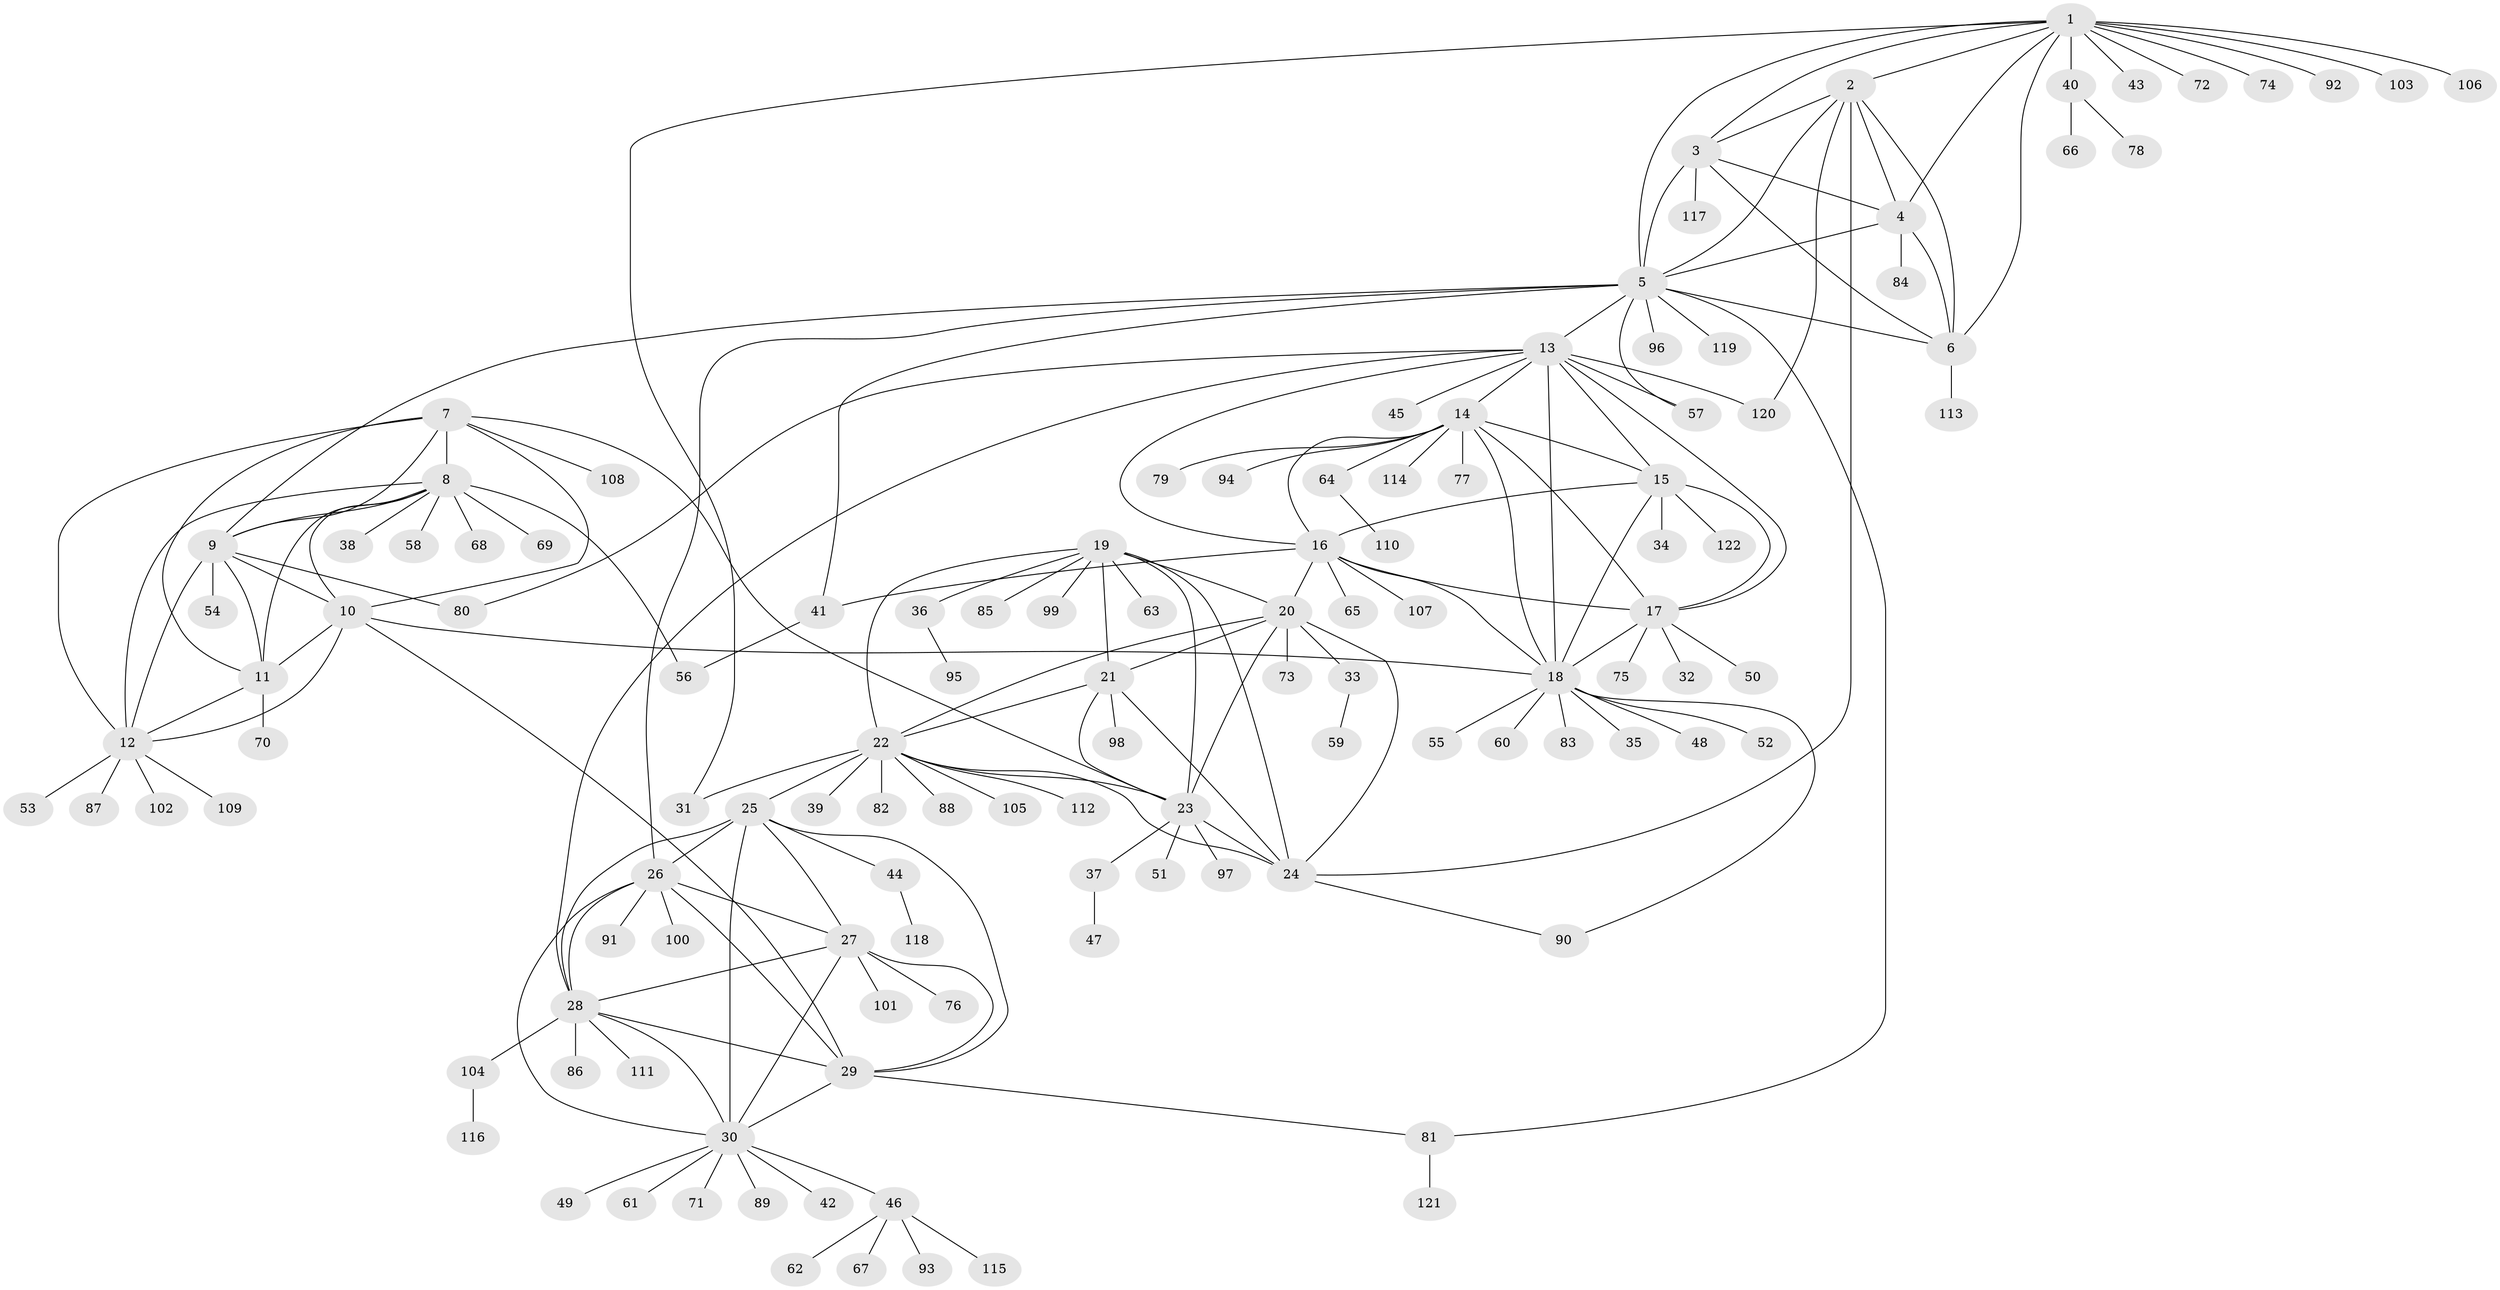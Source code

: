 // Generated by graph-tools (version 1.1) at 2025/37/03/09/25 02:37:39]
// undirected, 122 vertices, 185 edges
graph export_dot {
graph [start="1"]
  node [color=gray90,style=filled];
  1;
  2;
  3;
  4;
  5;
  6;
  7;
  8;
  9;
  10;
  11;
  12;
  13;
  14;
  15;
  16;
  17;
  18;
  19;
  20;
  21;
  22;
  23;
  24;
  25;
  26;
  27;
  28;
  29;
  30;
  31;
  32;
  33;
  34;
  35;
  36;
  37;
  38;
  39;
  40;
  41;
  42;
  43;
  44;
  45;
  46;
  47;
  48;
  49;
  50;
  51;
  52;
  53;
  54;
  55;
  56;
  57;
  58;
  59;
  60;
  61;
  62;
  63;
  64;
  65;
  66;
  67;
  68;
  69;
  70;
  71;
  72;
  73;
  74;
  75;
  76;
  77;
  78;
  79;
  80;
  81;
  82;
  83;
  84;
  85;
  86;
  87;
  88;
  89;
  90;
  91;
  92;
  93;
  94;
  95;
  96;
  97;
  98;
  99;
  100;
  101;
  102;
  103;
  104;
  105;
  106;
  107;
  108;
  109;
  110;
  111;
  112;
  113;
  114;
  115;
  116;
  117;
  118;
  119;
  120;
  121;
  122;
  1 -- 2;
  1 -- 3;
  1 -- 4;
  1 -- 5;
  1 -- 6;
  1 -- 31;
  1 -- 40;
  1 -- 43;
  1 -- 72;
  1 -- 74;
  1 -- 92;
  1 -- 103;
  1 -- 106;
  2 -- 3;
  2 -- 4;
  2 -- 5;
  2 -- 6;
  2 -- 24;
  2 -- 120;
  3 -- 4;
  3 -- 5;
  3 -- 6;
  3 -- 117;
  4 -- 5;
  4 -- 6;
  4 -- 84;
  5 -- 6;
  5 -- 9;
  5 -- 13;
  5 -- 26;
  5 -- 41;
  5 -- 57;
  5 -- 81;
  5 -- 96;
  5 -- 119;
  6 -- 113;
  7 -- 8;
  7 -- 9;
  7 -- 10;
  7 -- 11;
  7 -- 12;
  7 -- 23;
  7 -- 108;
  8 -- 9;
  8 -- 10;
  8 -- 11;
  8 -- 12;
  8 -- 38;
  8 -- 56;
  8 -- 58;
  8 -- 68;
  8 -- 69;
  9 -- 10;
  9 -- 11;
  9 -- 12;
  9 -- 54;
  9 -- 80;
  10 -- 11;
  10 -- 12;
  10 -- 18;
  10 -- 29;
  11 -- 12;
  11 -- 70;
  12 -- 53;
  12 -- 87;
  12 -- 102;
  12 -- 109;
  13 -- 14;
  13 -- 15;
  13 -- 16;
  13 -- 17;
  13 -- 18;
  13 -- 28;
  13 -- 45;
  13 -- 57;
  13 -- 80;
  13 -- 120;
  14 -- 15;
  14 -- 16;
  14 -- 17;
  14 -- 18;
  14 -- 64;
  14 -- 77;
  14 -- 79;
  14 -- 94;
  14 -- 114;
  15 -- 16;
  15 -- 17;
  15 -- 18;
  15 -- 34;
  15 -- 122;
  16 -- 17;
  16 -- 18;
  16 -- 20;
  16 -- 41;
  16 -- 65;
  16 -- 107;
  17 -- 18;
  17 -- 32;
  17 -- 50;
  17 -- 75;
  18 -- 35;
  18 -- 48;
  18 -- 52;
  18 -- 55;
  18 -- 60;
  18 -- 83;
  18 -- 90;
  19 -- 20;
  19 -- 21;
  19 -- 22;
  19 -- 23;
  19 -- 24;
  19 -- 36;
  19 -- 63;
  19 -- 85;
  19 -- 99;
  20 -- 21;
  20 -- 22;
  20 -- 23;
  20 -- 24;
  20 -- 33;
  20 -- 73;
  21 -- 22;
  21 -- 23;
  21 -- 24;
  21 -- 98;
  22 -- 23;
  22 -- 24;
  22 -- 25;
  22 -- 31;
  22 -- 39;
  22 -- 82;
  22 -- 88;
  22 -- 105;
  22 -- 112;
  23 -- 24;
  23 -- 37;
  23 -- 51;
  23 -- 97;
  24 -- 90;
  25 -- 26;
  25 -- 27;
  25 -- 28;
  25 -- 29;
  25 -- 30;
  25 -- 44;
  26 -- 27;
  26 -- 28;
  26 -- 29;
  26 -- 30;
  26 -- 91;
  26 -- 100;
  27 -- 28;
  27 -- 29;
  27 -- 30;
  27 -- 76;
  27 -- 101;
  28 -- 29;
  28 -- 30;
  28 -- 86;
  28 -- 104;
  28 -- 111;
  29 -- 30;
  29 -- 81;
  30 -- 42;
  30 -- 46;
  30 -- 49;
  30 -- 61;
  30 -- 71;
  30 -- 89;
  33 -- 59;
  36 -- 95;
  37 -- 47;
  40 -- 66;
  40 -- 78;
  41 -- 56;
  44 -- 118;
  46 -- 62;
  46 -- 67;
  46 -- 93;
  46 -- 115;
  64 -- 110;
  81 -- 121;
  104 -- 116;
}
